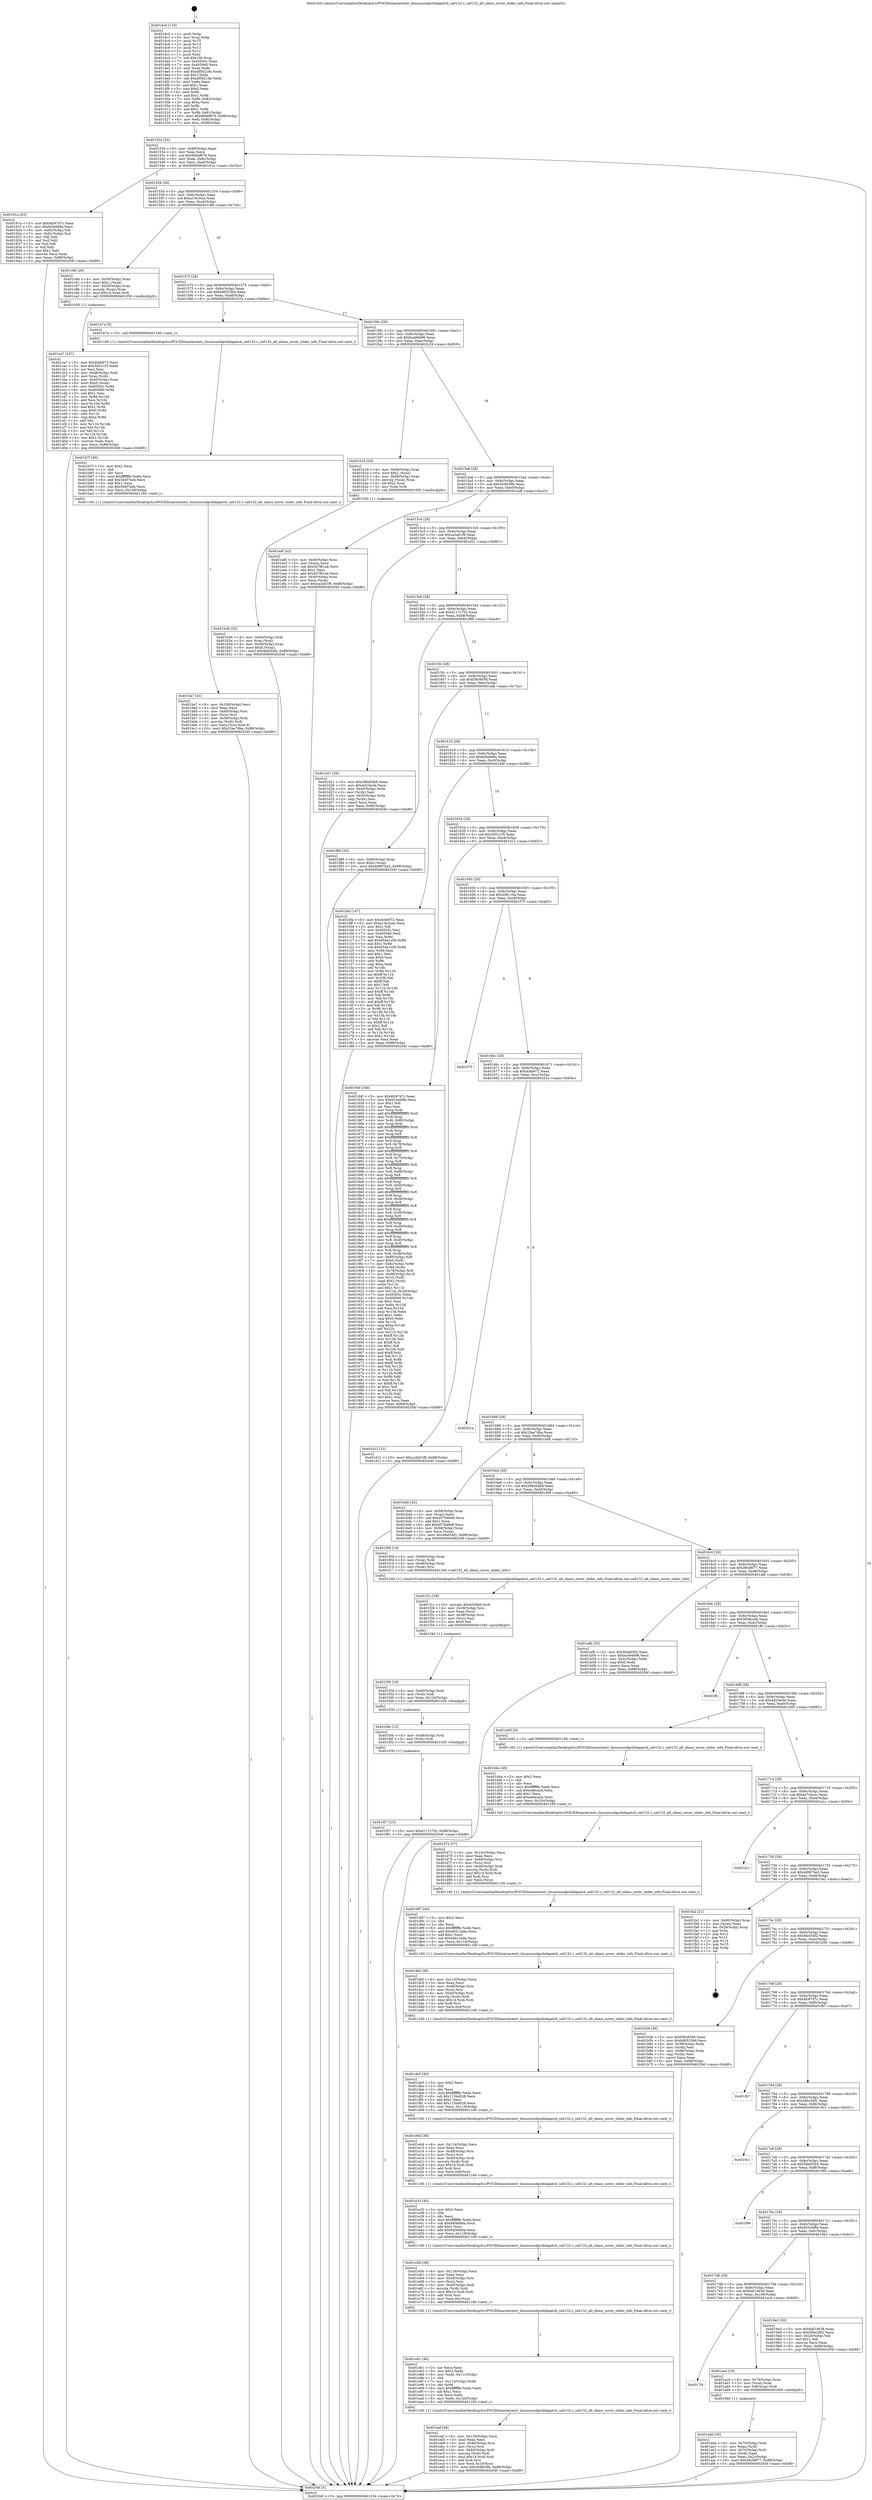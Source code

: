 digraph "0x4014c0" {
  label = "0x4014c0 (/mnt/c/Users/mathe/Desktop/tcc/POCII/binaries/extr_linuxsoundpcihdapatch_ca0132.c_ca0132_alt_xbass_xover_slider_info_Final-ollvm.out::main(0))"
  labelloc = "t"
  node[shape=record]

  Entry [label="",width=0.3,height=0.3,shape=circle,fillcolor=black,style=filled]
  "0x401534" [label="{
     0x401534 [32]\l
     | [instrs]\l
     &nbsp;&nbsp;0x401534 \<+6\>: mov -0x88(%rbp),%eax\l
     &nbsp;&nbsp;0x40153a \<+2\>: mov %eax,%ecx\l
     &nbsp;&nbsp;0x40153c \<+6\>: sub $0x9b9af679,%ecx\l
     &nbsp;&nbsp;0x401542 \<+6\>: mov %eax,-0x9c(%rbp)\l
     &nbsp;&nbsp;0x401548 \<+6\>: mov %ecx,-0xa0(%rbp)\l
     &nbsp;&nbsp;0x40154e \<+6\>: je 000000000040181a \<main+0x35a\>\l
  }"]
  "0x40181a" [label="{
     0x40181a [53]\l
     | [instrs]\l
     &nbsp;&nbsp;0x40181a \<+5\>: mov $0x4fc97d7c,%eax\l
     &nbsp;&nbsp;0x40181f \<+5\>: mov $0xfa5e668a,%ecx\l
     &nbsp;&nbsp;0x401824 \<+6\>: mov -0x82(%rbp),%dl\l
     &nbsp;&nbsp;0x40182a \<+7\>: mov -0x81(%rbp),%sil\l
     &nbsp;&nbsp;0x401831 \<+3\>: mov %dl,%dil\l
     &nbsp;&nbsp;0x401834 \<+3\>: and %sil,%dil\l
     &nbsp;&nbsp;0x401837 \<+3\>: xor %sil,%dl\l
     &nbsp;&nbsp;0x40183a \<+3\>: or %dl,%dil\l
     &nbsp;&nbsp;0x40183d \<+4\>: test $0x1,%dil\l
     &nbsp;&nbsp;0x401841 \<+3\>: cmovne %ecx,%eax\l
     &nbsp;&nbsp;0x401844 \<+6\>: mov %eax,-0x88(%rbp)\l
     &nbsp;&nbsp;0x40184a \<+5\>: jmp 000000000040204f \<main+0xb8f\>\l
  }"]
  "0x401554" [label="{
     0x401554 [28]\l
     | [instrs]\l
     &nbsp;&nbsp;0x401554 \<+5\>: jmp 0000000000401559 \<main+0x99\>\l
     &nbsp;&nbsp;0x401559 \<+6\>: mov -0x9c(%rbp),%eax\l
     &nbsp;&nbsp;0x40155f \<+5\>: sub $0xa13e3cea,%eax\l
     &nbsp;&nbsp;0x401564 \<+6\>: mov %eax,-0xa4(%rbp)\l
     &nbsp;&nbsp;0x40156a \<+6\>: je 0000000000401c8d \<main+0x7cd\>\l
  }"]
  "0x40204f" [label="{
     0x40204f [5]\l
     | [instrs]\l
     &nbsp;&nbsp;0x40204f \<+5\>: jmp 0000000000401534 \<main+0x74\>\l
  }"]
  "0x4014c0" [label="{
     0x4014c0 [116]\l
     | [instrs]\l
     &nbsp;&nbsp;0x4014c0 \<+1\>: push %rbp\l
     &nbsp;&nbsp;0x4014c1 \<+3\>: mov %rsp,%rbp\l
     &nbsp;&nbsp;0x4014c4 \<+2\>: push %r15\l
     &nbsp;&nbsp;0x4014c6 \<+2\>: push %r14\l
     &nbsp;&nbsp;0x4014c8 \<+2\>: push %r13\l
     &nbsp;&nbsp;0x4014ca \<+2\>: push %r12\l
     &nbsp;&nbsp;0x4014cc \<+1\>: push %rbx\l
     &nbsp;&nbsp;0x4014cd \<+7\>: sub $0x108,%rsp\l
     &nbsp;&nbsp;0x4014d4 \<+7\>: mov 0x40505c,%eax\l
     &nbsp;&nbsp;0x4014db \<+7\>: mov 0x405060,%ecx\l
     &nbsp;&nbsp;0x4014e2 \<+2\>: mov %eax,%edx\l
     &nbsp;&nbsp;0x4014e4 \<+6\>: add $0xdf58218e,%edx\l
     &nbsp;&nbsp;0x4014ea \<+3\>: sub $0x1,%edx\l
     &nbsp;&nbsp;0x4014ed \<+6\>: sub $0xdf58218e,%edx\l
     &nbsp;&nbsp;0x4014f3 \<+3\>: imul %edx,%eax\l
     &nbsp;&nbsp;0x4014f6 \<+3\>: and $0x1,%eax\l
     &nbsp;&nbsp;0x4014f9 \<+3\>: cmp $0x0,%eax\l
     &nbsp;&nbsp;0x4014fc \<+4\>: sete %r8b\l
     &nbsp;&nbsp;0x401500 \<+4\>: and $0x1,%r8b\l
     &nbsp;&nbsp;0x401504 \<+7\>: mov %r8b,-0x82(%rbp)\l
     &nbsp;&nbsp;0x40150b \<+3\>: cmp $0xa,%ecx\l
     &nbsp;&nbsp;0x40150e \<+4\>: setl %r8b\l
     &nbsp;&nbsp;0x401512 \<+4\>: and $0x1,%r8b\l
     &nbsp;&nbsp;0x401516 \<+7\>: mov %r8b,-0x81(%rbp)\l
     &nbsp;&nbsp;0x40151d \<+10\>: movl $0x9b9af679,-0x88(%rbp)\l
     &nbsp;&nbsp;0x401527 \<+6\>: mov %edi,-0x8c(%rbp)\l
     &nbsp;&nbsp;0x40152d \<+7\>: mov %rsi,-0x98(%rbp)\l
  }"]
  Exit [label="",width=0.3,height=0.3,shape=circle,fillcolor=black,style=filled,peripheries=2]
  "0x401c8d" [label="{
     0x401c8d [26]\l
     | [instrs]\l
     &nbsp;&nbsp;0x401c8d \<+4\>: mov -0x50(%rbp),%rax\l
     &nbsp;&nbsp;0x401c91 \<+6\>: movl $0x1,(%rax)\l
     &nbsp;&nbsp;0x401c97 \<+4\>: mov -0x50(%rbp),%rax\l
     &nbsp;&nbsp;0x401c9b \<+3\>: movslq (%rax),%rax\l
     &nbsp;&nbsp;0x401c9e \<+4\>: imul $0x14,%rax,%rdi\l
     &nbsp;&nbsp;0x401ca2 \<+5\>: call 0000000000401050 \<malloc@plt\>\l
     | [calls]\l
     &nbsp;&nbsp;0x401050 \{1\} (unknown)\l
  }"]
  "0x401570" [label="{
     0x401570 [28]\l
     | [instrs]\l
     &nbsp;&nbsp;0x401570 \<+5\>: jmp 0000000000401575 \<main+0xb5\>\l
     &nbsp;&nbsp;0x401575 \<+6\>: mov -0x9c(%rbp),%eax\l
     &nbsp;&nbsp;0x40157b \<+5\>: sub $0xb90533b4,%eax\l
     &nbsp;&nbsp;0x401580 \<+6\>: mov %eax,-0xa8(%rbp)\l
     &nbsp;&nbsp;0x401586 \<+6\>: je 0000000000401b7a \<main+0x6ba\>\l
  }"]
  "0x401f57" [label="{
     0x401f57 [15]\l
     | [instrs]\l
     &nbsp;&nbsp;0x401f57 \<+10\>: movl $0xd117c752,-0x88(%rbp)\l
     &nbsp;&nbsp;0x401f61 \<+5\>: jmp 000000000040204f \<main+0xb8f\>\l
  }"]
  "0x401b7a" [label="{
     0x401b7a [5]\l
     | [instrs]\l
     &nbsp;&nbsp;0x401b7a \<+5\>: call 0000000000401160 \<next_i\>\l
     | [calls]\l
     &nbsp;&nbsp;0x401160 \{1\} (/mnt/c/Users/mathe/Desktop/tcc/POCII/binaries/extr_linuxsoundpcihdapatch_ca0132.c_ca0132_alt_xbass_xover_slider_info_Final-ollvm.out::next_i)\l
  }"]
  "0x40158c" [label="{
     0x40158c [28]\l
     | [instrs]\l
     &nbsp;&nbsp;0x40158c \<+5\>: jmp 0000000000401591 \<main+0xd1\>\l
     &nbsp;&nbsp;0x401591 \<+6\>: mov -0x9c(%rbp),%eax\l
     &nbsp;&nbsp;0x401597 \<+5\>: sub $0xbce94696,%eax\l
     &nbsp;&nbsp;0x40159c \<+6\>: mov %eax,-0xac(%rbp)\l
     &nbsp;&nbsp;0x4015a2 \<+6\>: je 0000000000401b19 \<main+0x659\>\l
  }"]
  "0x401f4b" [label="{
     0x401f4b [12]\l
     | [instrs]\l
     &nbsp;&nbsp;0x401f4b \<+4\>: mov -0x48(%rbp),%rdi\l
     &nbsp;&nbsp;0x401f4f \<+3\>: mov (%rdi),%rdi\l
     &nbsp;&nbsp;0x401f52 \<+5\>: call 0000000000401030 \<free@plt\>\l
     | [calls]\l
     &nbsp;&nbsp;0x401030 \{1\} (unknown)\l
  }"]
  "0x401b19" [label="{
     0x401b19 [29]\l
     | [instrs]\l
     &nbsp;&nbsp;0x401b19 \<+4\>: mov -0x68(%rbp),%rax\l
     &nbsp;&nbsp;0x401b1d \<+6\>: movl $0x1,(%rax)\l
     &nbsp;&nbsp;0x401b23 \<+4\>: mov -0x68(%rbp),%rax\l
     &nbsp;&nbsp;0x401b27 \<+3\>: movslq (%rax),%rax\l
     &nbsp;&nbsp;0x401b2a \<+4\>: shl $0x2,%rax\l
     &nbsp;&nbsp;0x401b2e \<+3\>: mov %rax,%rdi\l
     &nbsp;&nbsp;0x401b31 \<+5\>: call 0000000000401050 \<malloc@plt\>\l
     | [calls]\l
     &nbsp;&nbsp;0x401050 \{1\} (unknown)\l
  }"]
  "0x4015a8" [label="{
     0x4015a8 [28]\l
     | [instrs]\l
     &nbsp;&nbsp;0x4015a8 \<+5\>: jmp 00000000004015ad \<main+0xed\>\l
     &nbsp;&nbsp;0x4015ad \<+6\>: mov -0x9c(%rbp),%eax\l
     &nbsp;&nbsp;0x4015b3 \<+5\>: sub $0xc93fe39b,%eax\l
     &nbsp;&nbsp;0x4015b8 \<+6\>: mov %eax,-0xb0(%rbp)\l
     &nbsp;&nbsp;0x4015be \<+6\>: je 0000000000401edf \<main+0xa1f\>\l
  }"]
  "0x401f39" [label="{
     0x401f39 [18]\l
     | [instrs]\l
     &nbsp;&nbsp;0x401f39 \<+4\>: mov -0x60(%rbp),%rdi\l
     &nbsp;&nbsp;0x401f3d \<+3\>: mov (%rdi),%rdi\l
     &nbsp;&nbsp;0x401f40 \<+6\>: mov %eax,-0x124(%rbp)\l
     &nbsp;&nbsp;0x401f46 \<+5\>: call 0000000000401030 \<free@plt\>\l
     | [calls]\l
     &nbsp;&nbsp;0x401030 \{1\} (unknown)\l
  }"]
  "0x401edf" [label="{
     0x401edf [42]\l
     | [instrs]\l
     &nbsp;&nbsp;0x401edf \<+4\>: mov -0x40(%rbp),%rax\l
     &nbsp;&nbsp;0x401ee3 \<+2\>: mov (%rax),%ecx\l
     &nbsp;&nbsp;0x401ee5 \<+6\>: sub $0x5d7f61ab,%ecx\l
     &nbsp;&nbsp;0x401eeb \<+3\>: add $0x1,%ecx\l
     &nbsp;&nbsp;0x401eee \<+6\>: add $0x5d7f61ab,%ecx\l
     &nbsp;&nbsp;0x401ef4 \<+4\>: mov -0x40(%rbp),%rax\l
     &nbsp;&nbsp;0x401ef8 \<+2\>: mov %ecx,(%rax)\l
     &nbsp;&nbsp;0x401efa \<+10\>: movl $0xca3a01f9,-0x88(%rbp)\l
     &nbsp;&nbsp;0x401f04 \<+5\>: jmp 000000000040204f \<main+0xb8f\>\l
  }"]
  "0x4015c4" [label="{
     0x4015c4 [28]\l
     | [instrs]\l
     &nbsp;&nbsp;0x4015c4 \<+5\>: jmp 00000000004015c9 \<main+0x109\>\l
     &nbsp;&nbsp;0x4015c9 \<+6\>: mov -0x9c(%rbp),%eax\l
     &nbsp;&nbsp;0x4015cf \<+5\>: sub $0xca3a01f9,%eax\l
     &nbsp;&nbsp;0x4015d4 \<+6\>: mov %eax,-0xb4(%rbp)\l
     &nbsp;&nbsp;0x4015da \<+6\>: je 0000000000401d21 \<main+0x861\>\l
  }"]
  "0x401f1c" [label="{
     0x401f1c [29]\l
     | [instrs]\l
     &nbsp;&nbsp;0x401f1c \<+10\>: movabs $0x4030b6,%rdi\l
     &nbsp;&nbsp;0x401f26 \<+4\>: mov -0x38(%rbp),%rsi\l
     &nbsp;&nbsp;0x401f2a \<+2\>: mov %eax,(%rsi)\l
     &nbsp;&nbsp;0x401f2c \<+4\>: mov -0x38(%rbp),%rsi\l
     &nbsp;&nbsp;0x401f30 \<+2\>: mov (%rsi),%esi\l
     &nbsp;&nbsp;0x401f32 \<+2\>: mov $0x0,%al\l
     &nbsp;&nbsp;0x401f34 \<+5\>: call 0000000000401040 \<printf@plt\>\l
     | [calls]\l
     &nbsp;&nbsp;0x401040 \{1\} (unknown)\l
  }"]
  "0x401d21" [label="{
     0x401d21 [36]\l
     | [instrs]\l
     &nbsp;&nbsp;0x401d21 \<+5\>: mov $0x288d5db8,%eax\l
     &nbsp;&nbsp;0x401d26 \<+5\>: mov $0x4d23ecfa,%ecx\l
     &nbsp;&nbsp;0x401d2b \<+4\>: mov -0x40(%rbp),%rdx\l
     &nbsp;&nbsp;0x401d2f \<+2\>: mov (%rdx),%esi\l
     &nbsp;&nbsp;0x401d31 \<+4\>: mov -0x50(%rbp),%rdx\l
     &nbsp;&nbsp;0x401d35 \<+2\>: cmp (%rdx),%esi\l
     &nbsp;&nbsp;0x401d37 \<+3\>: cmovl %ecx,%eax\l
     &nbsp;&nbsp;0x401d3a \<+6\>: mov %eax,-0x88(%rbp)\l
     &nbsp;&nbsp;0x401d40 \<+5\>: jmp 000000000040204f \<main+0xb8f\>\l
  }"]
  "0x4015e0" [label="{
     0x4015e0 [28]\l
     | [instrs]\l
     &nbsp;&nbsp;0x4015e0 \<+5\>: jmp 00000000004015e5 \<main+0x125\>\l
     &nbsp;&nbsp;0x4015e5 \<+6\>: mov -0x9c(%rbp),%eax\l
     &nbsp;&nbsp;0x4015eb \<+5\>: sub $0xd117c752,%eax\l
     &nbsp;&nbsp;0x4015f0 \<+6\>: mov %eax,-0xb8(%rbp)\l
     &nbsp;&nbsp;0x4015f6 \<+6\>: je 0000000000401f89 \<main+0xac9\>\l
  }"]
  "0x401eaf" [label="{
     0x401eaf [48]\l
     | [instrs]\l
     &nbsp;&nbsp;0x401eaf \<+6\>: mov -0x120(%rbp),%ecx\l
     &nbsp;&nbsp;0x401eb5 \<+3\>: imul %eax,%ecx\l
     &nbsp;&nbsp;0x401eb8 \<+4\>: mov -0x48(%rbp),%rsi\l
     &nbsp;&nbsp;0x401ebc \<+3\>: mov (%rsi),%rsi\l
     &nbsp;&nbsp;0x401ebf \<+4\>: mov -0x40(%rbp),%rdi\l
     &nbsp;&nbsp;0x401ec3 \<+3\>: movslq (%rdi),%rdi\l
     &nbsp;&nbsp;0x401ec6 \<+4\>: imul $0x14,%rdi,%rdi\l
     &nbsp;&nbsp;0x401eca \<+3\>: add %rdi,%rsi\l
     &nbsp;&nbsp;0x401ecd \<+3\>: mov %ecx,0x10(%rsi)\l
     &nbsp;&nbsp;0x401ed0 \<+10\>: movl $0xc93fe39b,-0x88(%rbp)\l
     &nbsp;&nbsp;0x401eda \<+5\>: jmp 000000000040204f \<main+0xb8f\>\l
  }"]
  "0x401f89" [label="{
     0x401f89 [25]\l
     | [instrs]\l
     &nbsp;&nbsp;0x401f89 \<+4\>: mov -0x80(%rbp),%rax\l
     &nbsp;&nbsp;0x401f8d \<+6\>: movl $0x0,(%rax)\l
     &nbsp;&nbsp;0x401f93 \<+10\>: movl $0x4d997be3,-0x88(%rbp)\l
     &nbsp;&nbsp;0x401f9d \<+5\>: jmp 000000000040204f \<main+0xb8f\>\l
  }"]
  "0x4015fc" [label="{
     0x4015fc [28]\l
     | [instrs]\l
     &nbsp;&nbsp;0x4015fc \<+5\>: jmp 0000000000401601 \<main+0x141\>\l
     &nbsp;&nbsp;0x401601 \<+6\>: mov -0x9c(%rbp),%eax\l
     &nbsp;&nbsp;0x401607 \<+5\>: sub $0xf38c6058,%eax\l
     &nbsp;&nbsp;0x40160c \<+6\>: mov %eax,-0xbc(%rbp)\l
     &nbsp;&nbsp;0x401612 \<+6\>: je 0000000000401bfa \<main+0x73a\>\l
  }"]
  "0x401e81" [label="{
     0x401e81 [46]\l
     | [instrs]\l
     &nbsp;&nbsp;0x401e81 \<+2\>: xor %ecx,%ecx\l
     &nbsp;&nbsp;0x401e83 \<+5\>: mov $0x2,%edx\l
     &nbsp;&nbsp;0x401e88 \<+6\>: mov %edx,-0x11c(%rbp)\l
     &nbsp;&nbsp;0x401e8e \<+1\>: cltd\l
     &nbsp;&nbsp;0x401e8f \<+7\>: mov -0x11c(%rbp),%r8d\l
     &nbsp;&nbsp;0x401e96 \<+3\>: idiv %r8d\l
     &nbsp;&nbsp;0x401e99 \<+6\>: imul $0xfffffffe,%edx,%edx\l
     &nbsp;&nbsp;0x401e9f \<+3\>: sub $0x1,%ecx\l
     &nbsp;&nbsp;0x401ea2 \<+2\>: sub %ecx,%edx\l
     &nbsp;&nbsp;0x401ea4 \<+6\>: mov %edx,-0x120(%rbp)\l
     &nbsp;&nbsp;0x401eaa \<+5\>: call 0000000000401160 \<next_i\>\l
     | [calls]\l
     &nbsp;&nbsp;0x401160 \{1\} (/mnt/c/Users/mathe/Desktop/tcc/POCII/binaries/extr_linuxsoundpcihdapatch_ca0132.c_ca0132_alt_xbass_xover_slider_info_Final-ollvm.out::next_i)\l
  }"]
  "0x401bfa" [label="{
     0x401bfa [147]\l
     | [instrs]\l
     &nbsp;&nbsp;0x401bfa \<+5\>: mov $0xdcbb972,%eax\l
     &nbsp;&nbsp;0x401bff \<+5\>: mov $0xa13e3cea,%ecx\l
     &nbsp;&nbsp;0x401c04 \<+2\>: mov $0x1,%dl\l
     &nbsp;&nbsp;0x401c06 \<+7\>: mov 0x40505c,%esi\l
     &nbsp;&nbsp;0x401c0d \<+7\>: mov 0x405060,%edi\l
     &nbsp;&nbsp;0x401c14 \<+3\>: mov %esi,%r8d\l
     &nbsp;&nbsp;0x401c17 \<+7\>: add $0x654a1c58,%r8d\l
     &nbsp;&nbsp;0x401c1e \<+4\>: sub $0x1,%r8d\l
     &nbsp;&nbsp;0x401c22 \<+7\>: sub $0x654a1c58,%r8d\l
     &nbsp;&nbsp;0x401c29 \<+4\>: imul %r8d,%esi\l
     &nbsp;&nbsp;0x401c2d \<+3\>: and $0x1,%esi\l
     &nbsp;&nbsp;0x401c30 \<+3\>: cmp $0x0,%esi\l
     &nbsp;&nbsp;0x401c33 \<+4\>: sete %r9b\l
     &nbsp;&nbsp;0x401c37 \<+3\>: cmp $0xa,%edi\l
     &nbsp;&nbsp;0x401c3a \<+4\>: setl %r10b\l
     &nbsp;&nbsp;0x401c3e \<+3\>: mov %r9b,%r11b\l
     &nbsp;&nbsp;0x401c41 \<+4\>: xor $0xff,%r11b\l
     &nbsp;&nbsp;0x401c45 \<+3\>: mov %r10b,%bl\l
     &nbsp;&nbsp;0x401c48 \<+3\>: xor $0xff,%bl\l
     &nbsp;&nbsp;0x401c4b \<+3\>: xor $0x1,%dl\l
     &nbsp;&nbsp;0x401c4e \<+3\>: mov %r11b,%r14b\l
     &nbsp;&nbsp;0x401c51 \<+4\>: and $0xff,%r14b\l
     &nbsp;&nbsp;0x401c55 \<+3\>: and %dl,%r9b\l
     &nbsp;&nbsp;0x401c58 \<+3\>: mov %bl,%r15b\l
     &nbsp;&nbsp;0x401c5b \<+4\>: and $0xff,%r15b\l
     &nbsp;&nbsp;0x401c5f \<+3\>: and %dl,%r10b\l
     &nbsp;&nbsp;0x401c62 \<+3\>: or %r9b,%r14b\l
     &nbsp;&nbsp;0x401c65 \<+3\>: or %r10b,%r15b\l
     &nbsp;&nbsp;0x401c68 \<+3\>: xor %r15b,%r14b\l
     &nbsp;&nbsp;0x401c6b \<+3\>: or %bl,%r11b\l
     &nbsp;&nbsp;0x401c6e \<+4\>: xor $0xff,%r11b\l
     &nbsp;&nbsp;0x401c72 \<+3\>: or $0x1,%dl\l
     &nbsp;&nbsp;0x401c75 \<+3\>: and %dl,%r11b\l
     &nbsp;&nbsp;0x401c78 \<+3\>: or %r11b,%r14b\l
     &nbsp;&nbsp;0x401c7b \<+4\>: test $0x1,%r14b\l
     &nbsp;&nbsp;0x401c7f \<+3\>: cmovne %ecx,%eax\l
     &nbsp;&nbsp;0x401c82 \<+6\>: mov %eax,-0x88(%rbp)\l
     &nbsp;&nbsp;0x401c88 \<+5\>: jmp 000000000040204f \<main+0xb8f\>\l
  }"]
  "0x401618" [label="{
     0x401618 [28]\l
     | [instrs]\l
     &nbsp;&nbsp;0x401618 \<+5\>: jmp 000000000040161d \<main+0x15d\>\l
     &nbsp;&nbsp;0x40161d \<+6\>: mov -0x9c(%rbp),%eax\l
     &nbsp;&nbsp;0x401623 \<+5\>: sub $0xfa5e668a,%eax\l
     &nbsp;&nbsp;0x401628 \<+6\>: mov %eax,-0xc0(%rbp)\l
     &nbsp;&nbsp;0x40162e \<+6\>: je 000000000040184f \<main+0x38f\>\l
  }"]
  "0x401e5b" [label="{
     0x401e5b [38]\l
     | [instrs]\l
     &nbsp;&nbsp;0x401e5b \<+6\>: mov -0x118(%rbp),%ecx\l
     &nbsp;&nbsp;0x401e61 \<+3\>: imul %eax,%ecx\l
     &nbsp;&nbsp;0x401e64 \<+4\>: mov -0x48(%rbp),%rsi\l
     &nbsp;&nbsp;0x401e68 \<+3\>: mov (%rsi),%rsi\l
     &nbsp;&nbsp;0x401e6b \<+4\>: mov -0x40(%rbp),%rdi\l
     &nbsp;&nbsp;0x401e6f \<+3\>: movslq (%rdi),%rdi\l
     &nbsp;&nbsp;0x401e72 \<+4\>: imul $0x14,%rdi,%rdi\l
     &nbsp;&nbsp;0x401e76 \<+3\>: add %rdi,%rsi\l
     &nbsp;&nbsp;0x401e79 \<+3\>: mov %ecx,0xc(%rsi)\l
     &nbsp;&nbsp;0x401e7c \<+5\>: call 0000000000401160 \<next_i\>\l
     | [calls]\l
     &nbsp;&nbsp;0x401160 \{1\} (/mnt/c/Users/mathe/Desktop/tcc/POCII/binaries/extr_linuxsoundpcihdapatch_ca0132.c_ca0132_alt_xbass_xover_slider_info_Final-ollvm.out::next_i)\l
  }"]
  "0x40184f" [label="{
     0x40184f [340]\l
     | [instrs]\l
     &nbsp;&nbsp;0x40184f \<+5\>: mov $0x4fc97d7c,%eax\l
     &nbsp;&nbsp;0x401854 \<+5\>: mov $0x653c6f8e,%ecx\l
     &nbsp;&nbsp;0x401859 \<+2\>: mov $0x1,%dl\l
     &nbsp;&nbsp;0x40185b \<+2\>: xor %esi,%esi\l
     &nbsp;&nbsp;0x40185d \<+3\>: mov %rsp,%rdi\l
     &nbsp;&nbsp;0x401860 \<+4\>: add $0xfffffffffffffff0,%rdi\l
     &nbsp;&nbsp;0x401864 \<+3\>: mov %rdi,%rsp\l
     &nbsp;&nbsp;0x401867 \<+4\>: mov %rdi,-0x80(%rbp)\l
     &nbsp;&nbsp;0x40186b \<+3\>: mov %rsp,%rdi\l
     &nbsp;&nbsp;0x40186e \<+4\>: add $0xfffffffffffffff0,%rdi\l
     &nbsp;&nbsp;0x401872 \<+3\>: mov %rdi,%rsp\l
     &nbsp;&nbsp;0x401875 \<+3\>: mov %rsp,%r8\l
     &nbsp;&nbsp;0x401878 \<+4\>: add $0xfffffffffffffff0,%r8\l
     &nbsp;&nbsp;0x40187c \<+3\>: mov %r8,%rsp\l
     &nbsp;&nbsp;0x40187f \<+4\>: mov %r8,-0x78(%rbp)\l
     &nbsp;&nbsp;0x401883 \<+3\>: mov %rsp,%r8\l
     &nbsp;&nbsp;0x401886 \<+4\>: add $0xfffffffffffffff0,%r8\l
     &nbsp;&nbsp;0x40188a \<+3\>: mov %r8,%rsp\l
     &nbsp;&nbsp;0x40188d \<+4\>: mov %r8,-0x70(%rbp)\l
     &nbsp;&nbsp;0x401891 \<+3\>: mov %rsp,%r8\l
     &nbsp;&nbsp;0x401894 \<+4\>: add $0xfffffffffffffff0,%r8\l
     &nbsp;&nbsp;0x401898 \<+3\>: mov %r8,%rsp\l
     &nbsp;&nbsp;0x40189b \<+4\>: mov %r8,-0x68(%rbp)\l
     &nbsp;&nbsp;0x40189f \<+3\>: mov %rsp,%r8\l
     &nbsp;&nbsp;0x4018a2 \<+4\>: add $0xfffffffffffffff0,%r8\l
     &nbsp;&nbsp;0x4018a6 \<+3\>: mov %r8,%rsp\l
     &nbsp;&nbsp;0x4018a9 \<+4\>: mov %r8,-0x60(%rbp)\l
     &nbsp;&nbsp;0x4018ad \<+3\>: mov %rsp,%r8\l
     &nbsp;&nbsp;0x4018b0 \<+4\>: add $0xfffffffffffffff0,%r8\l
     &nbsp;&nbsp;0x4018b4 \<+3\>: mov %r8,%rsp\l
     &nbsp;&nbsp;0x4018b7 \<+4\>: mov %r8,-0x58(%rbp)\l
     &nbsp;&nbsp;0x4018bb \<+3\>: mov %rsp,%r8\l
     &nbsp;&nbsp;0x4018be \<+4\>: add $0xfffffffffffffff0,%r8\l
     &nbsp;&nbsp;0x4018c2 \<+3\>: mov %r8,%rsp\l
     &nbsp;&nbsp;0x4018c5 \<+4\>: mov %r8,-0x50(%rbp)\l
     &nbsp;&nbsp;0x4018c9 \<+3\>: mov %rsp,%r8\l
     &nbsp;&nbsp;0x4018cc \<+4\>: add $0xfffffffffffffff0,%r8\l
     &nbsp;&nbsp;0x4018d0 \<+3\>: mov %r8,%rsp\l
     &nbsp;&nbsp;0x4018d3 \<+4\>: mov %r8,-0x48(%rbp)\l
     &nbsp;&nbsp;0x4018d7 \<+3\>: mov %rsp,%r8\l
     &nbsp;&nbsp;0x4018da \<+4\>: add $0xfffffffffffffff0,%r8\l
     &nbsp;&nbsp;0x4018de \<+3\>: mov %r8,%rsp\l
     &nbsp;&nbsp;0x4018e1 \<+4\>: mov %r8,-0x40(%rbp)\l
     &nbsp;&nbsp;0x4018e5 \<+3\>: mov %rsp,%r8\l
     &nbsp;&nbsp;0x4018e8 \<+4\>: add $0xfffffffffffffff0,%r8\l
     &nbsp;&nbsp;0x4018ec \<+3\>: mov %r8,%rsp\l
     &nbsp;&nbsp;0x4018ef \<+4\>: mov %r8,-0x38(%rbp)\l
     &nbsp;&nbsp;0x4018f3 \<+4\>: mov -0x80(%rbp),%r8\l
     &nbsp;&nbsp;0x4018f7 \<+7\>: movl $0x0,(%r8)\l
     &nbsp;&nbsp;0x4018fe \<+7\>: mov -0x8c(%rbp),%r9d\l
     &nbsp;&nbsp;0x401905 \<+3\>: mov %r9d,(%rdi)\l
     &nbsp;&nbsp;0x401908 \<+4\>: mov -0x78(%rbp),%r8\l
     &nbsp;&nbsp;0x40190c \<+7\>: mov -0x98(%rbp),%r10\l
     &nbsp;&nbsp;0x401913 \<+3\>: mov %r10,(%r8)\l
     &nbsp;&nbsp;0x401916 \<+3\>: cmpl $0x2,(%rdi)\l
     &nbsp;&nbsp;0x401919 \<+4\>: setne %r11b\l
     &nbsp;&nbsp;0x40191d \<+4\>: and $0x1,%r11b\l
     &nbsp;&nbsp;0x401921 \<+4\>: mov %r11b,-0x2d(%rbp)\l
     &nbsp;&nbsp;0x401925 \<+7\>: mov 0x40505c,%ebx\l
     &nbsp;&nbsp;0x40192c \<+8\>: mov 0x405060,%r14d\l
     &nbsp;&nbsp;0x401934 \<+3\>: sub $0x1,%esi\l
     &nbsp;&nbsp;0x401937 \<+3\>: mov %ebx,%r15d\l
     &nbsp;&nbsp;0x40193a \<+3\>: add %esi,%r15d\l
     &nbsp;&nbsp;0x40193d \<+4\>: imul %r15d,%ebx\l
     &nbsp;&nbsp;0x401941 \<+3\>: and $0x1,%ebx\l
     &nbsp;&nbsp;0x401944 \<+3\>: cmp $0x0,%ebx\l
     &nbsp;&nbsp;0x401947 \<+4\>: sete %r11b\l
     &nbsp;&nbsp;0x40194b \<+4\>: cmp $0xa,%r14d\l
     &nbsp;&nbsp;0x40194f \<+4\>: setl %r12b\l
     &nbsp;&nbsp;0x401953 \<+3\>: mov %r11b,%r13b\l
     &nbsp;&nbsp;0x401956 \<+4\>: xor $0xff,%r13b\l
     &nbsp;&nbsp;0x40195a \<+3\>: mov %r12b,%sil\l
     &nbsp;&nbsp;0x40195d \<+4\>: xor $0xff,%sil\l
     &nbsp;&nbsp;0x401961 \<+3\>: xor $0x1,%dl\l
     &nbsp;&nbsp;0x401964 \<+3\>: mov %r13b,%dil\l
     &nbsp;&nbsp;0x401967 \<+4\>: and $0xff,%dil\l
     &nbsp;&nbsp;0x40196b \<+3\>: and %dl,%r11b\l
     &nbsp;&nbsp;0x40196e \<+3\>: mov %sil,%r8b\l
     &nbsp;&nbsp;0x401971 \<+4\>: and $0xff,%r8b\l
     &nbsp;&nbsp;0x401975 \<+3\>: and %dl,%r12b\l
     &nbsp;&nbsp;0x401978 \<+3\>: or %r11b,%dil\l
     &nbsp;&nbsp;0x40197b \<+3\>: or %r12b,%r8b\l
     &nbsp;&nbsp;0x40197e \<+3\>: xor %r8b,%dil\l
     &nbsp;&nbsp;0x401981 \<+3\>: or %sil,%r13b\l
     &nbsp;&nbsp;0x401984 \<+4\>: xor $0xff,%r13b\l
     &nbsp;&nbsp;0x401988 \<+3\>: or $0x1,%dl\l
     &nbsp;&nbsp;0x40198b \<+3\>: and %dl,%r13b\l
     &nbsp;&nbsp;0x40198e \<+3\>: or %r13b,%dil\l
     &nbsp;&nbsp;0x401991 \<+4\>: test $0x1,%dil\l
     &nbsp;&nbsp;0x401995 \<+3\>: cmovne %ecx,%eax\l
     &nbsp;&nbsp;0x401998 \<+6\>: mov %eax,-0x88(%rbp)\l
     &nbsp;&nbsp;0x40199e \<+5\>: jmp 000000000040204f \<main+0xb8f\>\l
  }"]
  "0x401634" [label="{
     0x401634 [28]\l
     | [instrs]\l
     &nbsp;&nbsp;0x401634 \<+5\>: jmp 0000000000401639 \<main+0x179\>\l
     &nbsp;&nbsp;0x401639 \<+6\>: mov -0x9c(%rbp),%eax\l
     &nbsp;&nbsp;0x40163f \<+5\>: sub $0x3d51c35,%eax\l
     &nbsp;&nbsp;0x401644 \<+6\>: mov %eax,-0xc4(%rbp)\l
     &nbsp;&nbsp;0x40164a \<+6\>: je 0000000000401d12 \<main+0x852\>\l
  }"]
  "0x401e33" [label="{
     0x401e33 [40]\l
     | [instrs]\l
     &nbsp;&nbsp;0x401e33 \<+5\>: mov $0x2,%ecx\l
     &nbsp;&nbsp;0x401e38 \<+1\>: cltd\l
     &nbsp;&nbsp;0x401e39 \<+2\>: idiv %ecx\l
     &nbsp;&nbsp;0x401e3b \<+6\>: imul $0xfffffffe,%edx,%ecx\l
     &nbsp;&nbsp;0x401e41 \<+6\>: sub $0x94f46b6a,%ecx\l
     &nbsp;&nbsp;0x401e47 \<+3\>: add $0x1,%ecx\l
     &nbsp;&nbsp;0x401e4a \<+6\>: add $0x94f46b6a,%ecx\l
     &nbsp;&nbsp;0x401e50 \<+6\>: mov %ecx,-0x118(%rbp)\l
     &nbsp;&nbsp;0x401e56 \<+5\>: call 0000000000401160 \<next_i\>\l
     | [calls]\l
     &nbsp;&nbsp;0x401160 \{1\} (/mnt/c/Users/mathe/Desktop/tcc/POCII/binaries/extr_linuxsoundpcihdapatch_ca0132.c_ca0132_alt_xbass_xover_slider_info_Final-ollvm.out::next_i)\l
  }"]
  "0x401e0d" [label="{
     0x401e0d [38]\l
     | [instrs]\l
     &nbsp;&nbsp;0x401e0d \<+6\>: mov -0x114(%rbp),%ecx\l
     &nbsp;&nbsp;0x401e13 \<+3\>: imul %eax,%ecx\l
     &nbsp;&nbsp;0x401e16 \<+4\>: mov -0x48(%rbp),%rsi\l
     &nbsp;&nbsp;0x401e1a \<+3\>: mov (%rsi),%rsi\l
     &nbsp;&nbsp;0x401e1d \<+4\>: mov -0x40(%rbp),%rdi\l
     &nbsp;&nbsp;0x401e21 \<+3\>: movslq (%rdi),%rdi\l
     &nbsp;&nbsp;0x401e24 \<+4\>: imul $0x14,%rdi,%rdi\l
     &nbsp;&nbsp;0x401e28 \<+3\>: add %rdi,%rsi\l
     &nbsp;&nbsp;0x401e2b \<+3\>: mov %ecx,0x8(%rsi)\l
     &nbsp;&nbsp;0x401e2e \<+5\>: call 0000000000401160 \<next_i\>\l
     | [calls]\l
     &nbsp;&nbsp;0x401160 \{1\} (/mnt/c/Users/mathe/Desktop/tcc/POCII/binaries/extr_linuxsoundpcihdapatch_ca0132.c_ca0132_alt_xbass_xover_slider_info_Final-ollvm.out::next_i)\l
  }"]
  "0x401d12" [label="{
     0x401d12 [15]\l
     | [instrs]\l
     &nbsp;&nbsp;0x401d12 \<+10\>: movl $0xca3a01f9,-0x88(%rbp)\l
     &nbsp;&nbsp;0x401d1c \<+5\>: jmp 000000000040204f \<main+0xb8f\>\l
  }"]
  "0x401650" [label="{
     0x401650 [28]\l
     | [instrs]\l
     &nbsp;&nbsp;0x401650 \<+5\>: jmp 0000000000401655 \<main+0x195\>\l
     &nbsp;&nbsp;0x401655 \<+6\>: mov -0x9c(%rbp),%eax\l
     &nbsp;&nbsp;0x40165b \<+5\>: sub $0x408116a,%eax\l
     &nbsp;&nbsp;0x401660 \<+6\>: mov %eax,-0xc8(%rbp)\l
     &nbsp;&nbsp;0x401666 \<+6\>: je 0000000000401f75 \<main+0xab5\>\l
  }"]
  "0x401de5" [label="{
     0x401de5 [40]\l
     | [instrs]\l
     &nbsp;&nbsp;0x401de5 \<+5\>: mov $0x2,%ecx\l
     &nbsp;&nbsp;0x401dea \<+1\>: cltd\l
     &nbsp;&nbsp;0x401deb \<+2\>: idiv %ecx\l
     &nbsp;&nbsp;0x401ded \<+6\>: imul $0xfffffffe,%edx,%ecx\l
     &nbsp;&nbsp;0x401df3 \<+6\>: sub $0x115bd028,%ecx\l
     &nbsp;&nbsp;0x401df9 \<+3\>: add $0x1,%ecx\l
     &nbsp;&nbsp;0x401dfc \<+6\>: add $0x115bd028,%ecx\l
     &nbsp;&nbsp;0x401e02 \<+6\>: mov %ecx,-0x114(%rbp)\l
     &nbsp;&nbsp;0x401e08 \<+5\>: call 0000000000401160 \<next_i\>\l
     | [calls]\l
     &nbsp;&nbsp;0x401160 \{1\} (/mnt/c/Users/mathe/Desktop/tcc/POCII/binaries/extr_linuxsoundpcihdapatch_ca0132.c_ca0132_alt_xbass_xover_slider_info_Final-ollvm.out::next_i)\l
  }"]
  "0x401f75" [label="{
     0x401f75\l
  }", style=dashed]
  "0x40166c" [label="{
     0x40166c [28]\l
     | [instrs]\l
     &nbsp;&nbsp;0x40166c \<+5\>: jmp 0000000000401671 \<main+0x1b1\>\l
     &nbsp;&nbsp;0x401671 \<+6\>: mov -0x9c(%rbp),%eax\l
     &nbsp;&nbsp;0x401677 \<+5\>: sub $0xdcbb972,%eax\l
     &nbsp;&nbsp;0x40167c \<+6\>: mov %eax,-0xcc(%rbp)\l
     &nbsp;&nbsp;0x401682 \<+6\>: je 000000000040201a \<main+0xb5a\>\l
  }"]
  "0x401dbf" [label="{
     0x401dbf [38]\l
     | [instrs]\l
     &nbsp;&nbsp;0x401dbf \<+6\>: mov -0x110(%rbp),%ecx\l
     &nbsp;&nbsp;0x401dc5 \<+3\>: imul %eax,%ecx\l
     &nbsp;&nbsp;0x401dc8 \<+4\>: mov -0x48(%rbp),%rsi\l
     &nbsp;&nbsp;0x401dcc \<+3\>: mov (%rsi),%rsi\l
     &nbsp;&nbsp;0x401dcf \<+4\>: mov -0x40(%rbp),%rdi\l
     &nbsp;&nbsp;0x401dd3 \<+3\>: movslq (%rdi),%rdi\l
     &nbsp;&nbsp;0x401dd6 \<+4\>: imul $0x14,%rdi,%rdi\l
     &nbsp;&nbsp;0x401dda \<+3\>: add %rdi,%rsi\l
     &nbsp;&nbsp;0x401ddd \<+3\>: mov %ecx,0x4(%rsi)\l
     &nbsp;&nbsp;0x401de0 \<+5\>: call 0000000000401160 \<next_i\>\l
     | [calls]\l
     &nbsp;&nbsp;0x401160 \{1\} (/mnt/c/Users/mathe/Desktop/tcc/POCII/binaries/extr_linuxsoundpcihdapatch_ca0132.c_ca0132_alt_xbass_xover_slider_info_Final-ollvm.out::next_i)\l
  }"]
  "0x40201a" [label="{
     0x40201a\l
  }", style=dashed]
  "0x401688" [label="{
     0x401688 [28]\l
     | [instrs]\l
     &nbsp;&nbsp;0x401688 \<+5\>: jmp 000000000040168d \<main+0x1cd\>\l
     &nbsp;&nbsp;0x40168d \<+6\>: mov -0x9c(%rbp),%eax\l
     &nbsp;&nbsp;0x401693 \<+5\>: sub $0x23ae7dba,%eax\l
     &nbsp;&nbsp;0x401698 \<+6\>: mov %eax,-0xd0(%rbp)\l
     &nbsp;&nbsp;0x40169e \<+6\>: je 0000000000401bd0 \<main+0x710\>\l
  }"]
  "0x401d97" [label="{
     0x401d97 [40]\l
     | [instrs]\l
     &nbsp;&nbsp;0x401d97 \<+5\>: mov $0x2,%ecx\l
     &nbsp;&nbsp;0x401d9c \<+1\>: cltd\l
     &nbsp;&nbsp;0x401d9d \<+2\>: idiv %ecx\l
     &nbsp;&nbsp;0x401d9f \<+6\>: imul $0xfffffffe,%edx,%ecx\l
     &nbsp;&nbsp;0x401da5 \<+6\>: add $0xe8412a9a,%ecx\l
     &nbsp;&nbsp;0x401dab \<+3\>: add $0x1,%ecx\l
     &nbsp;&nbsp;0x401dae \<+6\>: sub $0xe8412a9a,%ecx\l
     &nbsp;&nbsp;0x401db4 \<+6\>: mov %ecx,-0x110(%rbp)\l
     &nbsp;&nbsp;0x401dba \<+5\>: call 0000000000401160 \<next_i\>\l
     | [calls]\l
     &nbsp;&nbsp;0x401160 \{1\} (/mnt/c/Users/mathe/Desktop/tcc/POCII/binaries/extr_linuxsoundpcihdapatch_ca0132.c_ca0132_alt_xbass_xover_slider_info_Final-ollvm.out::next_i)\l
  }"]
  "0x401bd0" [label="{
     0x401bd0 [42]\l
     | [instrs]\l
     &nbsp;&nbsp;0x401bd0 \<+4\>: mov -0x58(%rbp),%rax\l
     &nbsp;&nbsp;0x401bd4 \<+2\>: mov (%rax),%ecx\l
     &nbsp;&nbsp;0x401bd6 \<+6\>: sub $0xd57b46e8,%ecx\l
     &nbsp;&nbsp;0x401bdc \<+3\>: add $0x1,%ecx\l
     &nbsp;&nbsp;0x401bdf \<+6\>: add $0xd57b46e8,%ecx\l
     &nbsp;&nbsp;0x401be5 \<+4\>: mov -0x58(%rbp),%rax\l
     &nbsp;&nbsp;0x401be9 \<+2\>: mov %ecx,(%rax)\l
     &nbsp;&nbsp;0x401beb \<+10\>: movl $0x4fa054f2,-0x88(%rbp)\l
     &nbsp;&nbsp;0x401bf5 \<+5\>: jmp 000000000040204f \<main+0xb8f\>\l
  }"]
  "0x4016a4" [label="{
     0x4016a4 [28]\l
     | [instrs]\l
     &nbsp;&nbsp;0x4016a4 \<+5\>: jmp 00000000004016a9 \<main+0x1e9\>\l
     &nbsp;&nbsp;0x4016a9 \<+6\>: mov -0x9c(%rbp),%eax\l
     &nbsp;&nbsp;0x4016af \<+5\>: sub $0x288d5db8,%eax\l
     &nbsp;&nbsp;0x4016b4 \<+6\>: mov %eax,-0xd4(%rbp)\l
     &nbsp;&nbsp;0x4016ba \<+6\>: je 0000000000401f09 \<main+0xa49\>\l
  }"]
  "0x401d72" [label="{
     0x401d72 [37]\l
     | [instrs]\l
     &nbsp;&nbsp;0x401d72 \<+6\>: mov -0x10c(%rbp),%ecx\l
     &nbsp;&nbsp;0x401d78 \<+3\>: imul %eax,%ecx\l
     &nbsp;&nbsp;0x401d7b \<+4\>: mov -0x48(%rbp),%rsi\l
     &nbsp;&nbsp;0x401d7f \<+3\>: mov (%rsi),%rsi\l
     &nbsp;&nbsp;0x401d82 \<+4\>: mov -0x40(%rbp),%rdi\l
     &nbsp;&nbsp;0x401d86 \<+3\>: movslq (%rdi),%rdi\l
     &nbsp;&nbsp;0x401d89 \<+4\>: imul $0x14,%rdi,%rdi\l
     &nbsp;&nbsp;0x401d8d \<+3\>: add %rdi,%rsi\l
     &nbsp;&nbsp;0x401d90 \<+2\>: mov %ecx,(%rsi)\l
     &nbsp;&nbsp;0x401d92 \<+5\>: call 0000000000401160 \<next_i\>\l
     | [calls]\l
     &nbsp;&nbsp;0x401160 \{1\} (/mnt/c/Users/mathe/Desktop/tcc/POCII/binaries/extr_linuxsoundpcihdapatch_ca0132.c_ca0132_alt_xbass_xover_slider_info_Final-ollvm.out::next_i)\l
  }"]
  "0x401f09" [label="{
     0x401f09 [19]\l
     | [instrs]\l
     &nbsp;&nbsp;0x401f09 \<+4\>: mov -0x60(%rbp),%rax\l
     &nbsp;&nbsp;0x401f0d \<+3\>: mov (%rax),%rdi\l
     &nbsp;&nbsp;0x401f10 \<+4\>: mov -0x48(%rbp),%rax\l
     &nbsp;&nbsp;0x401f14 \<+3\>: mov (%rax),%rsi\l
     &nbsp;&nbsp;0x401f17 \<+5\>: call 0000000000401240 \<ca0132_alt_xbass_xover_slider_info\>\l
     | [calls]\l
     &nbsp;&nbsp;0x401240 \{1\} (/mnt/c/Users/mathe/Desktop/tcc/POCII/binaries/extr_linuxsoundpcihdapatch_ca0132.c_ca0132_alt_xbass_xover_slider_info_Final-ollvm.out::ca0132_alt_xbass_xover_slider_info)\l
  }"]
  "0x4016c0" [label="{
     0x4016c0 [28]\l
     | [instrs]\l
     &nbsp;&nbsp;0x4016c0 \<+5\>: jmp 00000000004016c5 \<main+0x205\>\l
     &nbsp;&nbsp;0x4016c5 \<+6\>: mov -0x9c(%rbp),%eax\l
     &nbsp;&nbsp;0x4016cb \<+5\>: sub $0x38c06f77,%eax\l
     &nbsp;&nbsp;0x4016d0 \<+6\>: mov %eax,-0xd8(%rbp)\l
     &nbsp;&nbsp;0x4016d6 \<+6\>: je 0000000000401afb \<main+0x63b\>\l
  }"]
  "0x401d4a" [label="{
     0x401d4a [40]\l
     | [instrs]\l
     &nbsp;&nbsp;0x401d4a \<+5\>: mov $0x2,%ecx\l
     &nbsp;&nbsp;0x401d4f \<+1\>: cltd\l
     &nbsp;&nbsp;0x401d50 \<+2\>: idiv %ecx\l
     &nbsp;&nbsp;0x401d52 \<+6\>: imul $0xfffffffe,%edx,%ecx\l
     &nbsp;&nbsp;0x401d58 \<+6\>: sub $0xeefecacb,%ecx\l
     &nbsp;&nbsp;0x401d5e \<+3\>: add $0x1,%ecx\l
     &nbsp;&nbsp;0x401d61 \<+6\>: add $0xeefecacb,%ecx\l
     &nbsp;&nbsp;0x401d67 \<+6\>: mov %ecx,-0x10c(%rbp)\l
     &nbsp;&nbsp;0x401d6d \<+5\>: call 0000000000401160 \<next_i\>\l
     | [calls]\l
     &nbsp;&nbsp;0x401160 \{1\} (/mnt/c/Users/mathe/Desktop/tcc/POCII/binaries/extr_linuxsoundpcihdapatch_ca0132.c_ca0132_alt_xbass_xover_slider_info_Final-ollvm.out::next_i)\l
  }"]
  "0x401afb" [label="{
     0x401afb [30]\l
     | [instrs]\l
     &nbsp;&nbsp;0x401afb \<+5\>: mov $0x5bbbf302,%eax\l
     &nbsp;&nbsp;0x401b00 \<+5\>: mov $0xbce94696,%ecx\l
     &nbsp;&nbsp;0x401b05 \<+3\>: mov -0x2c(%rbp),%edx\l
     &nbsp;&nbsp;0x401b08 \<+3\>: cmp $0x0,%edx\l
     &nbsp;&nbsp;0x401b0b \<+3\>: cmove %ecx,%eax\l
     &nbsp;&nbsp;0x401b0e \<+6\>: mov %eax,-0x88(%rbp)\l
     &nbsp;&nbsp;0x401b14 \<+5\>: jmp 000000000040204f \<main+0xb8f\>\l
  }"]
  "0x4016dc" [label="{
     0x4016dc [28]\l
     | [instrs]\l
     &nbsp;&nbsp;0x4016dc \<+5\>: jmp 00000000004016e1 \<main+0x221\>\l
     &nbsp;&nbsp;0x4016e1 \<+6\>: mov -0x9c(%rbp),%eax\l
     &nbsp;&nbsp;0x4016e7 \<+5\>: sub $0x3938cceb,%eax\l
     &nbsp;&nbsp;0x4016ec \<+6\>: mov %eax,-0xdc(%rbp)\l
     &nbsp;&nbsp;0x4016f2 \<+6\>: je 0000000000401ffc \<main+0xb3c\>\l
  }"]
  "0x401ca7" [label="{
     0x401ca7 [107]\l
     | [instrs]\l
     &nbsp;&nbsp;0x401ca7 \<+5\>: mov $0xdcbb972,%ecx\l
     &nbsp;&nbsp;0x401cac \<+5\>: mov $0x3d51c35,%edx\l
     &nbsp;&nbsp;0x401cb1 \<+2\>: xor %esi,%esi\l
     &nbsp;&nbsp;0x401cb3 \<+4\>: mov -0x48(%rbp),%rdi\l
     &nbsp;&nbsp;0x401cb7 \<+3\>: mov %rax,(%rdi)\l
     &nbsp;&nbsp;0x401cba \<+4\>: mov -0x40(%rbp),%rax\l
     &nbsp;&nbsp;0x401cbe \<+6\>: movl $0x0,(%rax)\l
     &nbsp;&nbsp;0x401cc4 \<+8\>: mov 0x40505c,%r8d\l
     &nbsp;&nbsp;0x401ccc \<+8\>: mov 0x405060,%r9d\l
     &nbsp;&nbsp;0x401cd4 \<+3\>: sub $0x1,%esi\l
     &nbsp;&nbsp;0x401cd7 \<+3\>: mov %r8d,%r10d\l
     &nbsp;&nbsp;0x401cda \<+3\>: add %esi,%r10d\l
     &nbsp;&nbsp;0x401cdd \<+4\>: imul %r10d,%r8d\l
     &nbsp;&nbsp;0x401ce1 \<+4\>: and $0x1,%r8d\l
     &nbsp;&nbsp;0x401ce5 \<+4\>: cmp $0x0,%r8d\l
     &nbsp;&nbsp;0x401ce9 \<+4\>: sete %r11b\l
     &nbsp;&nbsp;0x401ced \<+4\>: cmp $0xa,%r9d\l
     &nbsp;&nbsp;0x401cf1 \<+3\>: setl %bl\l
     &nbsp;&nbsp;0x401cf4 \<+3\>: mov %r11b,%r14b\l
     &nbsp;&nbsp;0x401cf7 \<+3\>: and %bl,%r14b\l
     &nbsp;&nbsp;0x401cfa \<+3\>: xor %bl,%r11b\l
     &nbsp;&nbsp;0x401cfd \<+3\>: or %r11b,%r14b\l
     &nbsp;&nbsp;0x401d00 \<+4\>: test $0x1,%r14b\l
     &nbsp;&nbsp;0x401d04 \<+3\>: cmovne %edx,%ecx\l
     &nbsp;&nbsp;0x401d07 \<+6\>: mov %ecx,-0x88(%rbp)\l
     &nbsp;&nbsp;0x401d0d \<+5\>: jmp 000000000040204f \<main+0xb8f\>\l
  }"]
  "0x401ffc" [label="{
     0x401ffc\l
  }", style=dashed]
  "0x4016f8" [label="{
     0x4016f8 [28]\l
     | [instrs]\l
     &nbsp;&nbsp;0x4016f8 \<+5\>: jmp 00000000004016fd \<main+0x23d\>\l
     &nbsp;&nbsp;0x4016fd \<+6\>: mov -0x9c(%rbp),%eax\l
     &nbsp;&nbsp;0x401703 \<+5\>: sub $0x4d23ecfa,%eax\l
     &nbsp;&nbsp;0x401708 \<+6\>: mov %eax,-0xe0(%rbp)\l
     &nbsp;&nbsp;0x40170e \<+6\>: je 0000000000401d45 \<main+0x885\>\l
  }"]
  "0x401ba7" [label="{
     0x401ba7 [41]\l
     | [instrs]\l
     &nbsp;&nbsp;0x401ba7 \<+6\>: mov -0x108(%rbp),%ecx\l
     &nbsp;&nbsp;0x401bad \<+3\>: imul %eax,%ecx\l
     &nbsp;&nbsp;0x401bb0 \<+4\>: mov -0x60(%rbp),%rsi\l
     &nbsp;&nbsp;0x401bb4 \<+3\>: mov (%rsi),%rsi\l
     &nbsp;&nbsp;0x401bb7 \<+4\>: mov -0x58(%rbp),%rdi\l
     &nbsp;&nbsp;0x401bbb \<+3\>: movslq (%rdi),%rdi\l
     &nbsp;&nbsp;0x401bbe \<+3\>: mov %ecx,(%rsi,%rdi,4)\l
     &nbsp;&nbsp;0x401bc1 \<+10\>: movl $0x23ae7dba,-0x88(%rbp)\l
     &nbsp;&nbsp;0x401bcb \<+5\>: jmp 000000000040204f \<main+0xb8f\>\l
  }"]
  "0x401d45" [label="{
     0x401d45 [5]\l
     | [instrs]\l
     &nbsp;&nbsp;0x401d45 \<+5\>: call 0000000000401160 \<next_i\>\l
     | [calls]\l
     &nbsp;&nbsp;0x401160 \{1\} (/mnt/c/Users/mathe/Desktop/tcc/POCII/binaries/extr_linuxsoundpcihdapatch_ca0132.c_ca0132_alt_xbass_xover_slider_info_Final-ollvm.out::next_i)\l
  }"]
  "0x401714" [label="{
     0x401714 [28]\l
     | [instrs]\l
     &nbsp;&nbsp;0x401714 \<+5\>: jmp 0000000000401719 \<main+0x259\>\l
     &nbsp;&nbsp;0x401719 \<+6\>: mov -0x9c(%rbp),%eax\l
     &nbsp;&nbsp;0x40171f \<+5\>: sub $0x4d7cbcec,%eax\l
     &nbsp;&nbsp;0x401724 \<+6\>: mov %eax,-0xe4(%rbp)\l
     &nbsp;&nbsp;0x40172a \<+6\>: je 0000000000401a1c \<main+0x55c\>\l
  }"]
  "0x401b7f" [label="{
     0x401b7f [40]\l
     | [instrs]\l
     &nbsp;&nbsp;0x401b7f \<+5\>: mov $0x2,%ecx\l
     &nbsp;&nbsp;0x401b84 \<+1\>: cltd\l
     &nbsp;&nbsp;0x401b85 \<+2\>: idiv %ecx\l
     &nbsp;&nbsp;0x401b87 \<+6\>: imul $0xfffffffe,%edx,%ecx\l
     &nbsp;&nbsp;0x401b8d \<+6\>: add $0x5d4f7eeb,%ecx\l
     &nbsp;&nbsp;0x401b93 \<+3\>: add $0x1,%ecx\l
     &nbsp;&nbsp;0x401b96 \<+6\>: sub $0x5d4f7eeb,%ecx\l
     &nbsp;&nbsp;0x401b9c \<+6\>: mov %ecx,-0x108(%rbp)\l
     &nbsp;&nbsp;0x401ba2 \<+5\>: call 0000000000401160 \<next_i\>\l
     | [calls]\l
     &nbsp;&nbsp;0x401160 \{1\} (/mnt/c/Users/mathe/Desktop/tcc/POCII/binaries/extr_linuxsoundpcihdapatch_ca0132.c_ca0132_alt_xbass_xover_slider_info_Final-ollvm.out::next_i)\l
  }"]
  "0x401a1c" [label="{
     0x401a1c\l
  }", style=dashed]
  "0x401730" [label="{
     0x401730 [28]\l
     | [instrs]\l
     &nbsp;&nbsp;0x401730 \<+5\>: jmp 0000000000401735 \<main+0x275\>\l
     &nbsp;&nbsp;0x401735 \<+6\>: mov -0x9c(%rbp),%eax\l
     &nbsp;&nbsp;0x40173b \<+5\>: sub $0x4d997be3,%eax\l
     &nbsp;&nbsp;0x401740 \<+6\>: mov %eax,-0xe8(%rbp)\l
     &nbsp;&nbsp;0x401746 \<+6\>: je 0000000000401fa2 \<main+0xae2\>\l
  }"]
  "0x401b36" [label="{
     0x401b36 [32]\l
     | [instrs]\l
     &nbsp;&nbsp;0x401b36 \<+4\>: mov -0x60(%rbp),%rdi\l
     &nbsp;&nbsp;0x401b3a \<+3\>: mov %rax,(%rdi)\l
     &nbsp;&nbsp;0x401b3d \<+4\>: mov -0x58(%rbp),%rax\l
     &nbsp;&nbsp;0x401b41 \<+6\>: movl $0x0,(%rax)\l
     &nbsp;&nbsp;0x401b47 \<+10\>: movl $0x4fa054f2,-0x88(%rbp)\l
     &nbsp;&nbsp;0x401b51 \<+5\>: jmp 000000000040204f \<main+0xb8f\>\l
  }"]
  "0x401fa2" [label="{
     0x401fa2 [21]\l
     | [instrs]\l
     &nbsp;&nbsp;0x401fa2 \<+4\>: mov -0x80(%rbp),%rax\l
     &nbsp;&nbsp;0x401fa6 \<+2\>: mov (%rax),%eax\l
     &nbsp;&nbsp;0x401fa8 \<+4\>: lea -0x28(%rbp),%rsp\l
     &nbsp;&nbsp;0x401fac \<+1\>: pop %rbx\l
     &nbsp;&nbsp;0x401fad \<+2\>: pop %r12\l
     &nbsp;&nbsp;0x401faf \<+2\>: pop %r13\l
     &nbsp;&nbsp;0x401fb1 \<+2\>: pop %r14\l
     &nbsp;&nbsp;0x401fb3 \<+2\>: pop %r15\l
     &nbsp;&nbsp;0x401fb5 \<+1\>: pop %rbp\l
     &nbsp;&nbsp;0x401fb6 \<+1\>: ret\l
  }"]
  "0x40174c" [label="{
     0x40174c [28]\l
     | [instrs]\l
     &nbsp;&nbsp;0x40174c \<+5\>: jmp 0000000000401751 \<main+0x291\>\l
     &nbsp;&nbsp;0x401751 \<+6\>: mov -0x9c(%rbp),%eax\l
     &nbsp;&nbsp;0x401757 \<+5\>: sub $0x4fa054f2,%eax\l
     &nbsp;&nbsp;0x40175c \<+6\>: mov %eax,-0xec(%rbp)\l
     &nbsp;&nbsp;0x401762 \<+6\>: je 0000000000401b56 \<main+0x696\>\l
  }"]
  "0x401add" [label="{
     0x401add [30]\l
     | [instrs]\l
     &nbsp;&nbsp;0x401add \<+4\>: mov -0x70(%rbp),%rdi\l
     &nbsp;&nbsp;0x401ae1 \<+2\>: mov %eax,(%rdi)\l
     &nbsp;&nbsp;0x401ae3 \<+4\>: mov -0x70(%rbp),%rdi\l
     &nbsp;&nbsp;0x401ae7 \<+2\>: mov (%rdi),%eax\l
     &nbsp;&nbsp;0x401ae9 \<+3\>: mov %eax,-0x2c(%rbp)\l
     &nbsp;&nbsp;0x401aec \<+10\>: movl $0x38c06f77,-0x88(%rbp)\l
     &nbsp;&nbsp;0x401af6 \<+5\>: jmp 000000000040204f \<main+0xb8f\>\l
  }"]
  "0x401b56" [label="{
     0x401b56 [36]\l
     | [instrs]\l
     &nbsp;&nbsp;0x401b56 \<+5\>: mov $0xf38c6058,%eax\l
     &nbsp;&nbsp;0x401b5b \<+5\>: mov $0xb90533b4,%ecx\l
     &nbsp;&nbsp;0x401b60 \<+4\>: mov -0x58(%rbp),%rdx\l
     &nbsp;&nbsp;0x401b64 \<+2\>: mov (%rdx),%esi\l
     &nbsp;&nbsp;0x401b66 \<+4\>: mov -0x68(%rbp),%rdx\l
     &nbsp;&nbsp;0x401b6a \<+2\>: cmp (%rdx),%esi\l
     &nbsp;&nbsp;0x401b6c \<+3\>: cmovl %ecx,%eax\l
     &nbsp;&nbsp;0x401b6f \<+6\>: mov %eax,-0x88(%rbp)\l
     &nbsp;&nbsp;0x401b75 \<+5\>: jmp 000000000040204f \<main+0xb8f\>\l
  }"]
  "0x401768" [label="{
     0x401768 [28]\l
     | [instrs]\l
     &nbsp;&nbsp;0x401768 \<+5\>: jmp 000000000040176d \<main+0x2ad\>\l
     &nbsp;&nbsp;0x40176d \<+6\>: mov -0x9c(%rbp),%eax\l
     &nbsp;&nbsp;0x401773 \<+5\>: sub $0x4fc97d7c,%eax\l
     &nbsp;&nbsp;0x401778 \<+6\>: mov %eax,-0xf0(%rbp)\l
     &nbsp;&nbsp;0x40177e \<+6\>: je 0000000000401fb7 \<main+0xaf7\>\l
  }"]
  "0x4017f4" [label="{
     0x4017f4\l
  }", style=dashed]
  "0x401fb7" [label="{
     0x401fb7\l
  }", style=dashed]
  "0x401784" [label="{
     0x401784 [28]\l
     | [instrs]\l
     &nbsp;&nbsp;0x401784 \<+5\>: jmp 0000000000401789 \<main+0x2c9\>\l
     &nbsp;&nbsp;0x401789 \<+6\>: mov -0x9c(%rbp),%eax\l
     &nbsp;&nbsp;0x40178f \<+5\>: sub $0x56bc26f1,%eax\l
     &nbsp;&nbsp;0x401794 \<+6\>: mov %eax,-0xf4(%rbp)\l
     &nbsp;&nbsp;0x40179a \<+6\>: je 00000000004019c1 \<main+0x501\>\l
  }"]
  "0x401acd" [label="{
     0x401acd [16]\l
     | [instrs]\l
     &nbsp;&nbsp;0x401acd \<+4\>: mov -0x78(%rbp),%rax\l
     &nbsp;&nbsp;0x401ad1 \<+3\>: mov (%rax),%rax\l
     &nbsp;&nbsp;0x401ad4 \<+4\>: mov 0x8(%rax),%rdi\l
     &nbsp;&nbsp;0x401ad8 \<+5\>: call 0000000000401060 \<atoi@plt\>\l
     | [calls]\l
     &nbsp;&nbsp;0x401060 \{1\} (unknown)\l
  }"]
  "0x4019c1" [label="{
     0x4019c1\l
  }", style=dashed]
  "0x4017a0" [label="{
     0x4017a0 [28]\l
     | [instrs]\l
     &nbsp;&nbsp;0x4017a0 \<+5\>: jmp 00000000004017a5 \<main+0x2e5\>\l
     &nbsp;&nbsp;0x4017a5 \<+6\>: mov -0x9c(%rbp),%eax\l
     &nbsp;&nbsp;0x4017ab \<+5\>: sub $0x5bbbf302,%eax\l
     &nbsp;&nbsp;0x4017b0 \<+6\>: mov %eax,-0xf8(%rbp)\l
     &nbsp;&nbsp;0x4017b6 \<+6\>: je 0000000000401f66 \<main+0xaa6\>\l
  }"]
  "0x4017d8" [label="{
     0x4017d8 [28]\l
     | [instrs]\l
     &nbsp;&nbsp;0x4017d8 \<+5\>: jmp 00000000004017dd \<main+0x31d\>\l
     &nbsp;&nbsp;0x4017dd \<+6\>: mov -0x9c(%rbp),%eax\l
     &nbsp;&nbsp;0x4017e3 \<+5\>: sub $0x6af14638,%eax\l
     &nbsp;&nbsp;0x4017e8 \<+6\>: mov %eax,-0x100(%rbp)\l
     &nbsp;&nbsp;0x4017ee \<+6\>: je 0000000000401acd \<main+0x60d\>\l
  }"]
  "0x401f66" [label="{
     0x401f66\l
  }", style=dashed]
  "0x4017bc" [label="{
     0x4017bc [28]\l
     | [instrs]\l
     &nbsp;&nbsp;0x4017bc \<+5\>: jmp 00000000004017c1 \<main+0x301\>\l
     &nbsp;&nbsp;0x4017c1 \<+6\>: mov -0x9c(%rbp),%eax\l
     &nbsp;&nbsp;0x4017c7 \<+5\>: sub $0x653c6f8e,%eax\l
     &nbsp;&nbsp;0x4017cc \<+6\>: mov %eax,-0xfc(%rbp)\l
     &nbsp;&nbsp;0x4017d2 \<+6\>: je 00000000004019a3 \<main+0x4e3\>\l
  }"]
  "0x4019a3" [label="{
     0x4019a3 [30]\l
     | [instrs]\l
     &nbsp;&nbsp;0x4019a3 \<+5\>: mov $0x6af14638,%eax\l
     &nbsp;&nbsp;0x4019a8 \<+5\>: mov $0x56bc26f1,%ecx\l
     &nbsp;&nbsp;0x4019ad \<+3\>: mov -0x2d(%rbp),%dl\l
     &nbsp;&nbsp;0x4019b0 \<+3\>: test $0x1,%dl\l
     &nbsp;&nbsp;0x4019b3 \<+3\>: cmovne %ecx,%eax\l
     &nbsp;&nbsp;0x4019b6 \<+6\>: mov %eax,-0x88(%rbp)\l
     &nbsp;&nbsp;0x4019bc \<+5\>: jmp 000000000040204f \<main+0xb8f\>\l
  }"]
  Entry -> "0x4014c0" [label=" 1"]
  "0x401534" -> "0x40181a" [label=" 1"]
  "0x401534" -> "0x401554" [label=" 19"]
  "0x40181a" -> "0x40204f" [label=" 1"]
  "0x4014c0" -> "0x401534" [label=" 1"]
  "0x40204f" -> "0x401534" [label=" 19"]
  "0x401fa2" -> Exit [label=" 1"]
  "0x401554" -> "0x401c8d" [label=" 1"]
  "0x401554" -> "0x401570" [label=" 18"]
  "0x401f89" -> "0x40204f" [label=" 1"]
  "0x401570" -> "0x401b7a" [label=" 1"]
  "0x401570" -> "0x40158c" [label=" 17"]
  "0x401f57" -> "0x40204f" [label=" 1"]
  "0x40158c" -> "0x401b19" [label=" 1"]
  "0x40158c" -> "0x4015a8" [label=" 16"]
  "0x401f4b" -> "0x401f57" [label=" 1"]
  "0x4015a8" -> "0x401edf" [label=" 1"]
  "0x4015a8" -> "0x4015c4" [label=" 15"]
  "0x401f39" -> "0x401f4b" [label=" 1"]
  "0x4015c4" -> "0x401d21" [label=" 2"]
  "0x4015c4" -> "0x4015e0" [label=" 13"]
  "0x401f1c" -> "0x401f39" [label=" 1"]
  "0x4015e0" -> "0x401f89" [label=" 1"]
  "0x4015e0" -> "0x4015fc" [label=" 12"]
  "0x401f09" -> "0x401f1c" [label=" 1"]
  "0x4015fc" -> "0x401bfa" [label=" 1"]
  "0x4015fc" -> "0x401618" [label=" 11"]
  "0x401edf" -> "0x40204f" [label=" 1"]
  "0x401618" -> "0x40184f" [label=" 1"]
  "0x401618" -> "0x401634" [label=" 10"]
  "0x401eaf" -> "0x40204f" [label=" 1"]
  "0x40184f" -> "0x40204f" [label=" 1"]
  "0x401e81" -> "0x401eaf" [label=" 1"]
  "0x401634" -> "0x401d12" [label=" 1"]
  "0x401634" -> "0x401650" [label=" 9"]
  "0x401e5b" -> "0x401e81" [label=" 1"]
  "0x401650" -> "0x401f75" [label=" 0"]
  "0x401650" -> "0x40166c" [label=" 9"]
  "0x401e33" -> "0x401e5b" [label=" 1"]
  "0x40166c" -> "0x40201a" [label=" 0"]
  "0x40166c" -> "0x401688" [label=" 9"]
  "0x401e0d" -> "0x401e33" [label=" 1"]
  "0x401688" -> "0x401bd0" [label=" 1"]
  "0x401688" -> "0x4016a4" [label=" 8"]
  "0x401de5" -> "0x401e0d" [label=" 1"]
  "0x4016a4" -> "0x401f09" [label=" 1"]
  "0x4016a4" -> "0x4016c0" [label=" 7"]
  "0x401dbf" -> "0x401de5" [label=" 1"]
  "0x4016c0" -> "0x401afb" [label=" 1"]
  "0x4016c0" -> "0x4016dc" [label=" 6"]
  "0x401d97" -> "0x401dbf" [label=" 1"]
  "0x4016dc" -> "0x401ffc" [label=" 0"]
  "0x4016dc" -> "0x4016f8" [label=" 6"]
  "0x401d72" -> "0x401d97" [label=" 1"]
  "0x4016f8" -> "0x401d45" [label=" 1"]
  "0x4016f8" -> "0x401714" [label=" 5"]
  "0x401d4a" -> "0x401d72" [label=" 1"]
  "0x401714" -> "0x401a1c" [label=" 0"]
  "0x401714" -> "0x401730" [label=" 5"]
  "0x401d45" -> "0x401d4a" [label=" 1"]
  "0x401730" -> "0x401fa2" [label=" 1"]
  "0x401730" -> "0x40174c" [label=" 4"]
  "0x401d21" -> "0x40204f" [label=" 2"]
  "0x40174c" -> "0x401b56" [label=" 2"]
  "0x40174c" -> "0x401768" [label=" 2"]
  "0x401d12" -> "0x40204f" [label=" 1"]
  "0x401768" -> "0x401fb7" [label=" 0"]
  "0x401768" -> "0x401784" [label=" 2"]
  "0x401ca7" -> "0x40204f" [label=" 1"]
  "0x401784" -> "0x4019c1" [label=" 0"]
  "0x401784" -> "0x4017a0" [label=" 2"]
  "0x401c8d" -> "0x401ca7" [label=" 1"]
  "0x4017a0" -> "0x401f66" [label=" 0"]
  "0x4017a0" -> "0x4017bc" [label=" 2"]
  "0x401bd0" -> "0x40204f" [label=" 1"]
  "0x4017bc" -> "0x4019a3" [label=" 1"]
  "0x4017bc" -> "0x4017d8" [label=" 1"]
  "0x4019a3" -> "0x40204f" [label=" 1"]
  "0x401bfa" -> "0x40204f" [label=" 1"]
  "0x4017d8" -> "0x401acd" [label=" 1"]
  "0x4017d8" -> "0x4017f4" [label=" 0"]
  "0x401acd" -> "0x401add" [label=" 1"]
  "0x401add" -> "0x40204f" [label=" 1"]
  "0x401afb" -> "0x40204f" [label=" 1"]
  "0x401b19" -> "0x401b36" [label=" 1"]
  "0x401b36" -> "0x40204f" [label=" 1"]
  "0x401b56" -> "0x40204f" [label=" 2"]
  "0x401b7a" -> "0x401b7f" [label=" 1"]
  "0x401b7f" -> "0x401ba7" [label=" 1"]
  "0x401ba7" -> "0x40204f" [label=" 1"]
}
